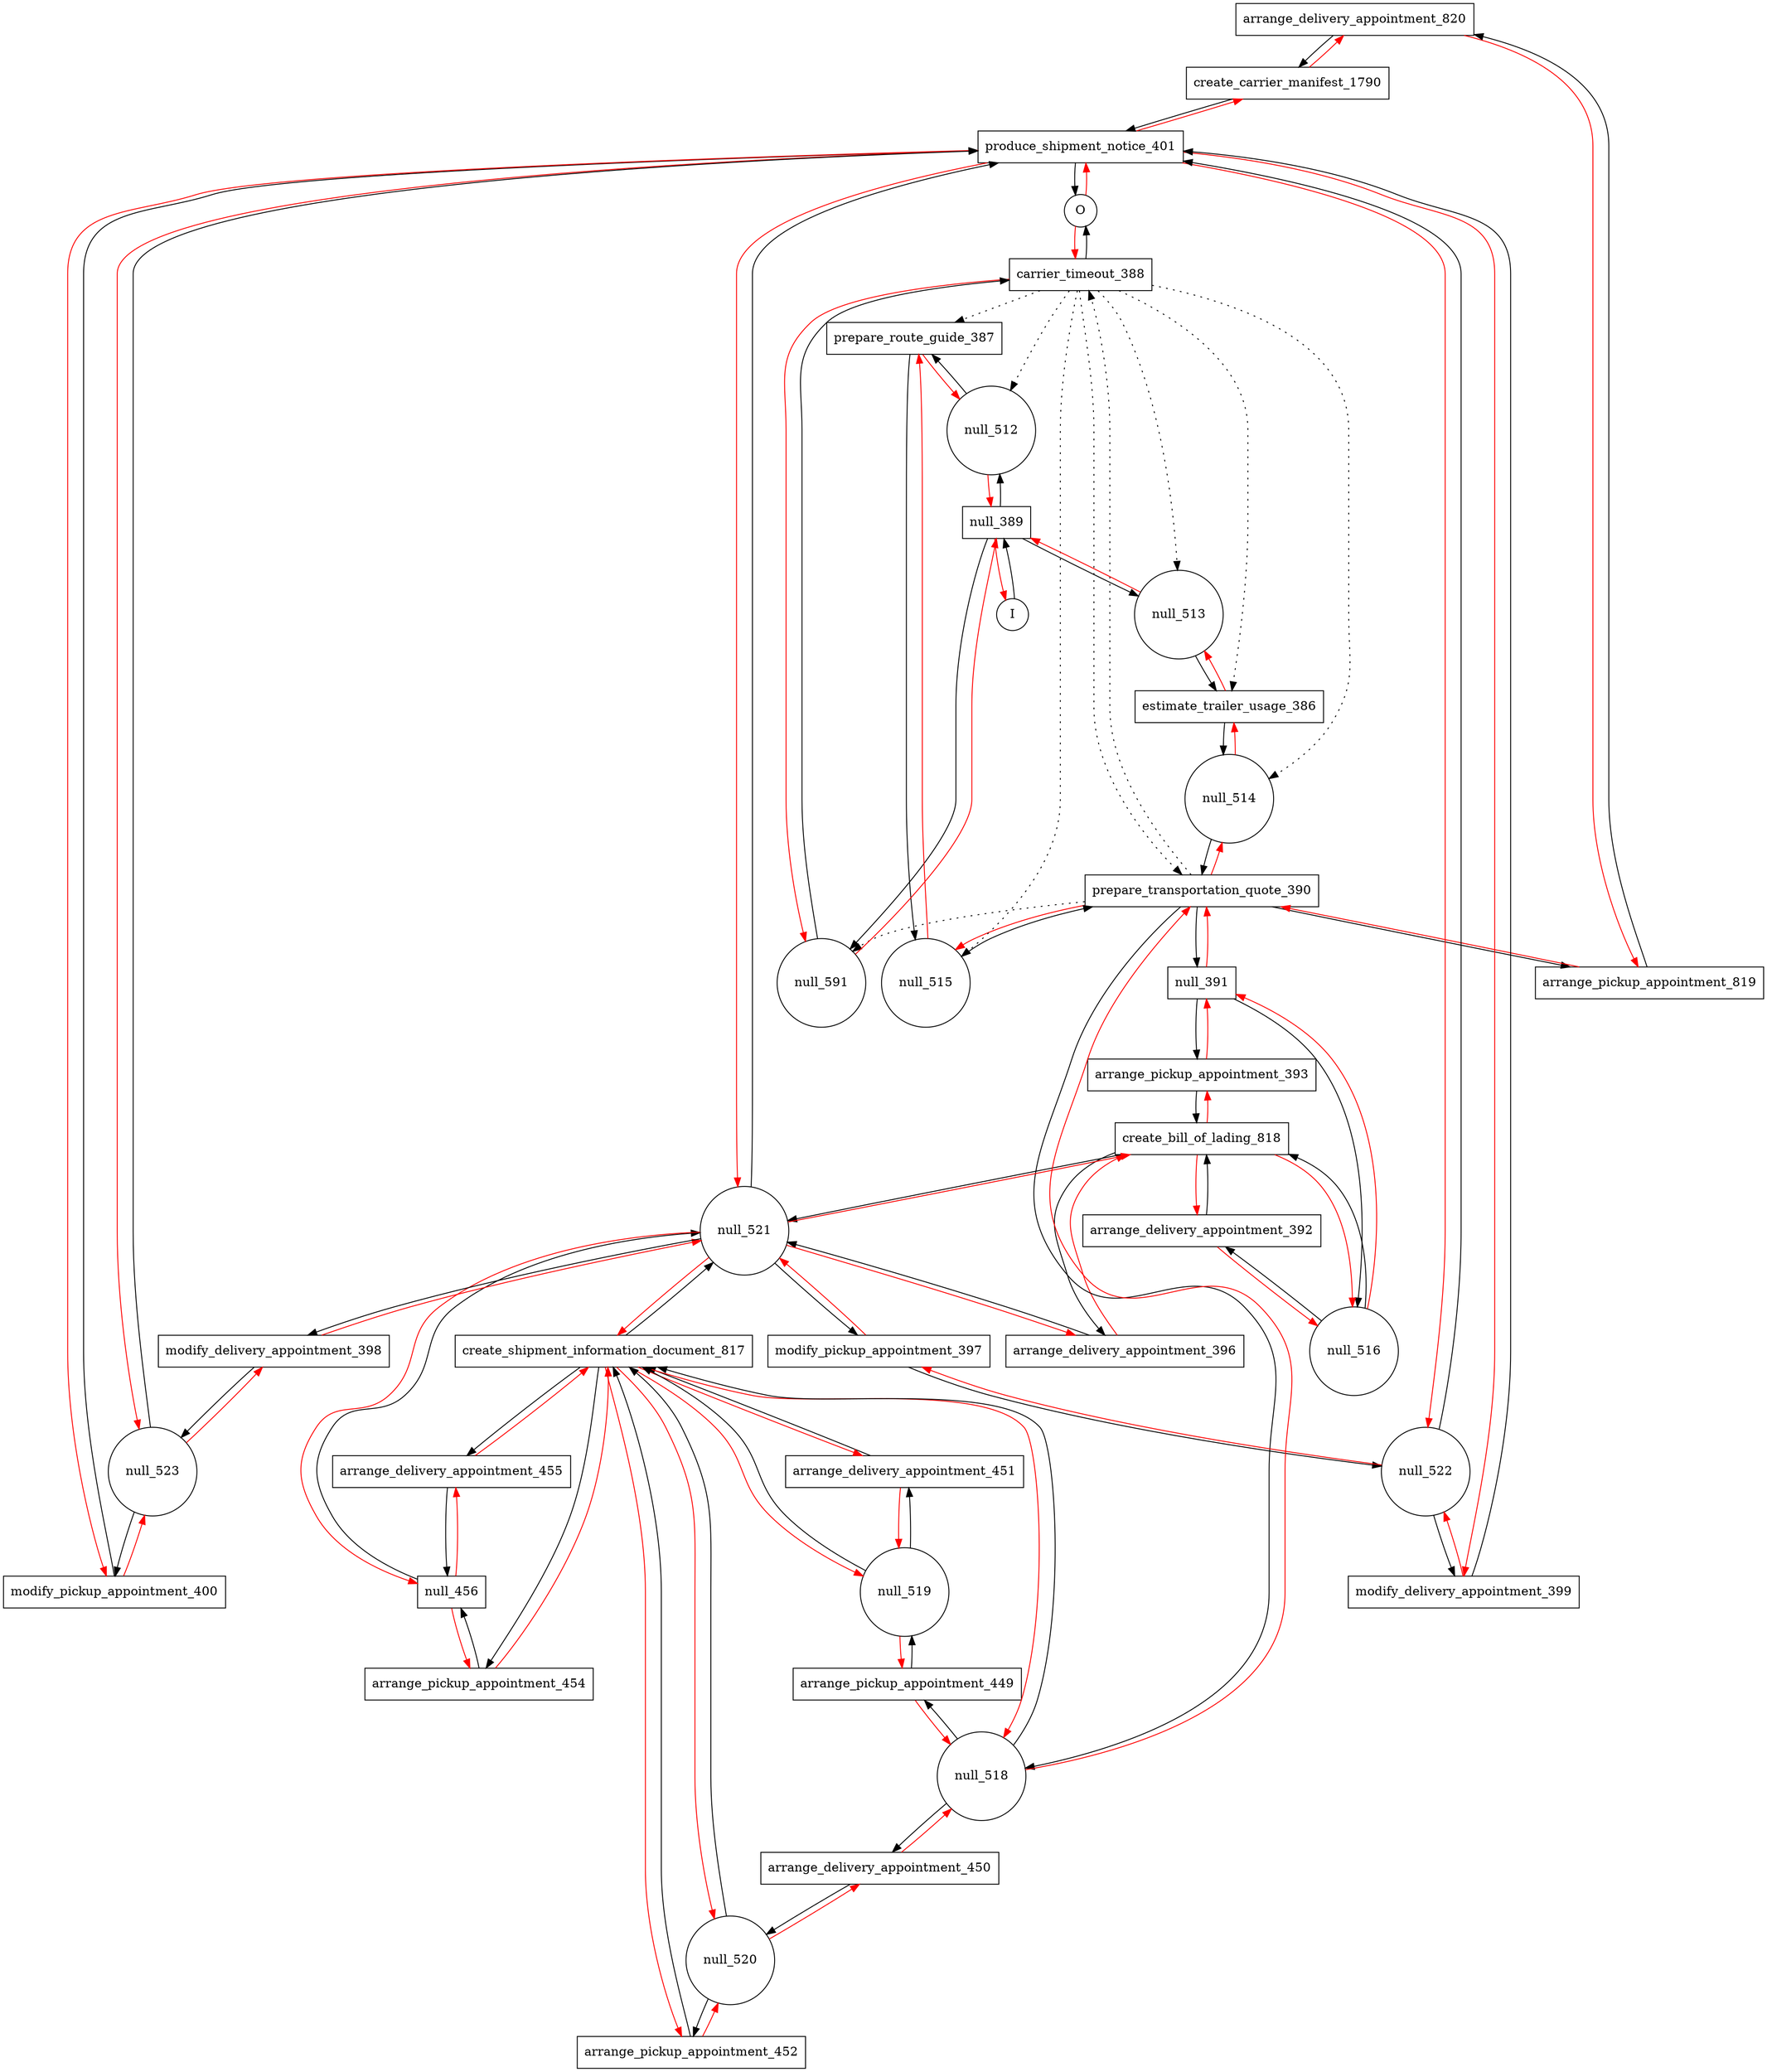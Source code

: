 digraph {
	// CARRIER_APPOINTMENT

	// Elements
	arrange_delivery_appointment_820 [shape=box];
	create_carrier_manifest_1790 [shape=box];
	arrange_pickup_appointment_393 [shape=box];
	arrange_delivery_appointment_396 [shape=box];
	arrange_delivery_appointment_392 [shape=box];
	modify_pickup_appointment_397 [shape=box];
	prepare_route_guide_387 [shape=box];
	arrange_delivery_appointment_455 [shape=box];
	arrange_pickup_appointment_454 [shape=box];
	arrange_delivery_appointment_451 [shape=box];
	arrange_pickup_appointment_452 [shape=box];
	arrange_delivery_appointment_450 [shape=box];
	modify_pickup_appointment_400 [shape=box];
	arrange_pickup_appointment_449 [shape=box];
	prepare_transportation_quote_390 [shape=box];
	produce_shipment_notice_401 [shape=box];
	null_456 [shape=box];
	null_389 [shape=box];
	arrange_pickup_appointment_819 [shape=box];
	modify_delivery_appointment_399 [shape=box];
	modify_delivery_appointment_398 [shape=box];
	estimate_trailer_usage_386 [shape=box];
	create_shipment_information_document_817 [shape=box];
	carrier_timeout_388 [shape=box];
	null_391 [shape=box];
	create_bill_of_lading_818 [shape=box];
	null_591 [shape=circle];
	inputcondition_18 [shape=circle][label=I];
	null_513 [shape=circle];
	null_512 [shape=circle];
	null_518 [shape=circle];
	null_519 [shape=circle];
	null_516 [shape=circle];
	null_514 [shape=circle];
	null_515 [shape=circle];
	null_523 [shape=circle];
	null_522 [shape=circle];
	null_521 [shape=circle];
	null_520 [shape=circle];
	outputcondition_19 [shape=circle][label=O];

	// Arrows
	inputcondition_18->null_389;
	null_389->null_591;
	null_389->null_513;
	null_389->null_512;
	null_389->inputcondition_18[color=red];
	null_512->prepare_route_guide_387;
	null_512->null_389[color=red];
	prepare_route_guide_387->null_515;
	prepare_route_guide_387->null_512[color=red];
	null_515->prepare_transportation_quote_390;
	null_515->prepare_route_guide_387[color=red];
	prepare_transportation_quote_390->arrange_pickup_appointment_819;
	prepare_transportation_quote_390->null_518;
	prepare_transportation_quote_390->null_391;
	prepare_transportation_quote_390->null_514[color=red];
	prepare_transportation_quote_390->null_515[color=red];
	prepare_transportation_quote_390->carrier_timeout_388[style=dotted];
	prepare_transportation_quote_390->null_591[style=dotted];
	null_391->arrange_pickup_appointment_393;
	null_391->null_516;
	null_391->prepare_transportation_quote_390[color=red];
	null_516->create_bill_of_lading_818;
	null_516->arrange_delivery_appointment_392;
	null_516->null_391[color=red];
	arrange_delivery_appointment_392->create_bill_of_lading_818;
	arrange_delivery_appointment_392->null_516[color=red];
	create_bill_of_lading_818->arrange_delivery_appointment_396;
	create_bill_of_lading_818->null_521;
	create_bill_of_lading_818->null_516[color=red];
	create_bill_of_lading_818->arrange_delivery_appointment_392[color=red];
	create_bill_of_lading_818->arrange_pickup_appointment_393[color=red];
	null_521->modify_delivery_appointment_398;
	null_521->produce_shipment_notice_401;
	null_521->modify_pickup_appointment_397;
	null_521->create_shipment_information_document_817[color=red];
	null_521->create_bill_of_lading_818[color=red];
	null_521->null_456[color=red];
	null_521->arrange_delivery_appointment_396[color=red];
	modify_pickup_appointment_397->null_522;
	modify_pickup_appointment_397->null_521[color=red];
	null_522->modify_delivery_appointment_399;
	null_522->produce_shipment_notice_401;
	null_522->modify_pickup_appointment_397[color=red];
	produce_shipment_notice_401->outputcondition_19;
	produce_shipment_notice_401->null_521[color=red];
	produce_shipment_notice_401->null_523[color=red];
	produce_shipment_notice_401->null_522[color=red];
	produce_shipment_notice_401->modify_pickup_appointment_400[color=red];
	produce_shipment_notice_401->modify_delivery_appointment_399[color=red];
	produce_shipment_notice_401->create_carrier_manifest_1790[color=red];
	outputcondition_19->carrier_timeout_388[color=red];
	outputcondition_19->produce_shipment_notice_401[color=red];
	modify_delivery_appointment_399->produce_shipment_notice_401;
	modify_delivery_appointment_399->null_522[color=red];
	modify_delivery_appointment_398->null_523;
	modify_delivery_appointment_398->null_521[color=red];
	null_523->produce_shipment_notice_401;
	null_523->modify_pickup_appointment_400;
	null_523->modify_delivery_appointment_398[color=red];
	modify_pickup_appointment_400->produce_shipment_notice_401;
	modify_pickup_appointment_400->null_523[color=red];
	arrange_delivery_appointment_396->null_521;
	arrange_delivery_appointment_396->create_bill_of_lading_818[color=red];
	arrange_pickup_appointment_393->create_bill_of_lading_818;
	arrange_pickup_appointment_393->null_391[color=red];
	null_518->arrange_pickup_appointment_449;
	null_518->arrange_delivery_appointment_450;
	null_518->create_shipment_information_document_817;
	null_518->prepare_transportation_quote_390[color=red];
	create_shipment_information_document_817->arrange_delivery_appointment_455;
	create_shipment_information_document_817->null_521;
	create_shipment_information_document_817->arrange_pickup_appointment_454;
	create_shipment_information_document_817->null_518[color=red];
	create_shipment_information_document_817->null_520[color=red];
	create_shipment_information_document_817->null_519[color=red];
	create_shipment_information_document_817->arrange_pickup_appointment_452[color=red];
	create_shipment_information_document_817->arrange_delivery_appointment_451[color=red];
	arrange_pickup_appointment_454->null_456;
	arrange_pickup_appointment_454->create_shipment_information_document_817[color=red];
	null_456->null_521;
	null_456->arrange_pickup_appointment_454[color=red];
	null_456->arrange_delivery_appointment_455[color=red];
	arrange_delivery_appointment_455->null_456;
	arrange_delivery_appointment_455->create_shipment_information_document_817[color=red];
	arrange_delivery_appointment_450->null_520;
	arrange_delivery_appointment_450->null_518[color=red];
	null_520->arrange_pickup_appointment_452;
	null_520->create_shipment_information_document_817;
	null_520->arrange_delivery_appointment_450[color=red];
	arrange_pickup_appointment_452->create_shipment_information_document_817;
	arrange_pickup_appointment_452->null_520[color=red];
	arrange_pickup_appointment_449->null_519;
	arrange_pickup_appointment_449->null_518[color=red];
	null_519->arrange_delivery_appointment_451;
	null_519->create_shipment_information_document_817;
	null_519->arrange_pickup_appointment_449[color=red];
	arrange_delivery_appointment_451->create_shipment_information_document_817;
	arrange_delivery_appointment_451->null_519[color=red];
	arrange_pickup_appointment_819->arrange_delivery_appointment_820;
	arrange_pickup_appointment_819->prepare_transportation_quote_390[color=red];
	arrange_delivery_appointment_820->create_carrier_manifest_1790;
	arrange_delivery_appointment_820->arrange_pickup_appointment_819[color=red];
	create_carrier_manifest_1790->produce_shipment_notice_401;
	create_carrier_manifest_1790->arrange_delivery_appointment_820[color=red];
	null_513->estimate_trailer_usage_386;
	null_513->null_389[color=red];
	estimate_trailer_usage_386->null_514;
	estimate_trailer_usage_386->null_513[color=red];
	null_514->prepare_transportation_quote_390;
	null_514->estimate_trailer_usage_386[color=red];
	null_591->carrier_timeout_388;
	null_591->null_389[color=red];
	carrier_timeout_388->outputcondition_19;
	carrier_timeout_388->null_591[color=red];
	carrier_timeout_388->estimate_trailer_usage_386[style=dotted];
	carrier_timeout_388->prepare_route_guide_387[style=dotted];
	carrier_timeout_388->prepare_transportation_quote_390[style=dotted];
	carrier_timeout_388->null_512[style=dotted];
	carrier_timeout_388->null_513[style=dotted];
	carrier_timeout_388->null_514[style=dotted];
	carrier_timeout_388->null_515[style=dotted];
}